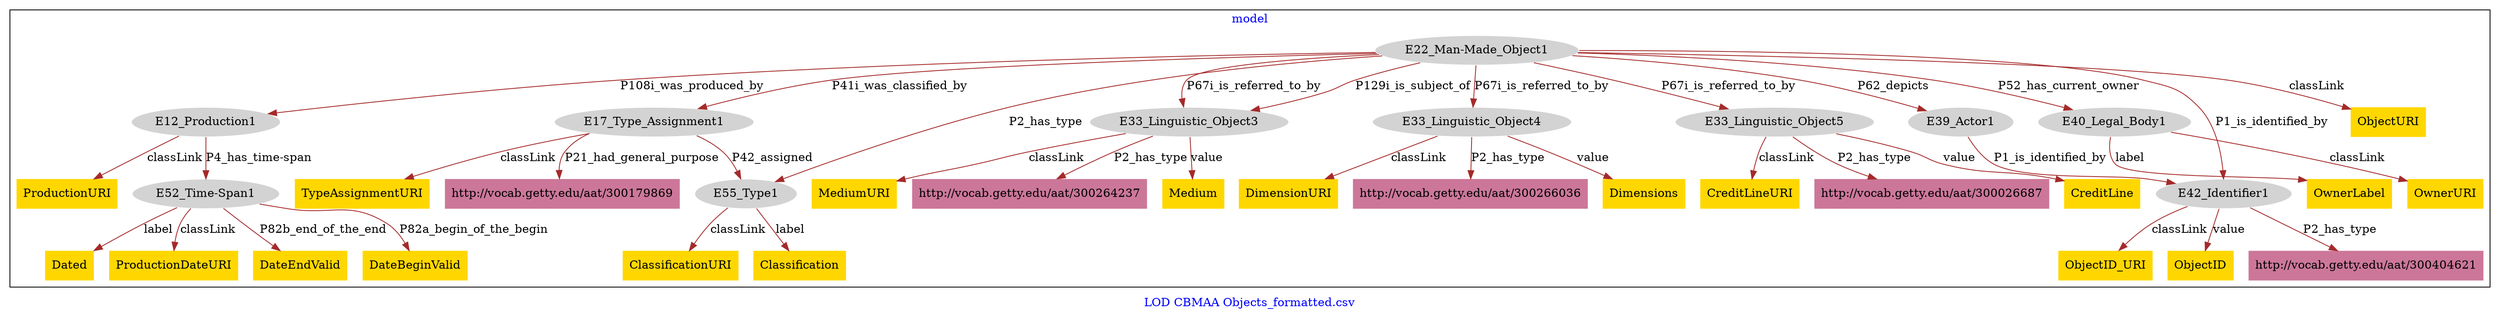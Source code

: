 digraph n0 {
fontcolor="blue"
remincross="true"
label="LOD CBMAA Objects_formatted.csv"
subgraph cluster {
label="model"
n2[style="filled",color="white",fillcolor="lightgray",label="E12_Production1"];
n3[style="filled",color="white",fillcolor="lightgray",label="E52_Time-Span1"];
n4[style="filled",color="white",fillcolor="lightgray",label="E17_Type_Assignment1"];
n5[style="filled",color="white",fillcolor="lightgray",label="E55_Type1"];
n6[style="filled",color="white",fillcolor="lightgray",label="E22_Man-Made_Object1"];
n7[style="filled",color="white",fillcolor="lightgray",label="E33_Linguistic_Object3"];
n8[style="filled",color="white",fillcolor="lightgray",label="E33_Linguistic_Object4"];
n9[style="filled",color="white",fillcolor="lightgray",label="E33_Linguistic_Object5"];
n10[style="filled",color="white",fillcolor="lightgray",label="E39_Actor1"];
n11[style="filled",color="white",fillcolor="lightgray",label="E40_Legal_Body1"];
n12[style="filled",color="white",fillcolor="lightgray",label="E42_Identifier1"];
n13[shape="plaintext",style="filled",fillcolor="gold",label="Medium"];
n14[shape="plaintext",style="filled",fillcolor="gold",label="Dimensions"];
n15[shape="plaintext",style="filled",fillcolor="gold",label="CreditLine"];
n16[shape="plaintext",style="filled",fillcolor="gold",label="Classification"];
n17[shape="plaintext",style="filled",fillcolor="gold",label="ClassificationURI"];
n18[shape="plaintext",style="filled",fillcolor="gold",label="TypeAssignmentURI"];
n19[shape="plaintext",style="filled",fillcolor="gold",label="ProductionURI"];
n20[shape="plaintext",style="filled",fillcolor="gold",label="ObjectID_URI"];
n21[shape="plaintext",style="filled",fillcolor="gold",label="OwnerURI"];
n22[shape="plaintext",style="filled",fillcolor="gold",label="DateBeginValid"];
n23[shape="plaintext",style="filled",fillcolor="gold",label="Dated"];
n24[shape="plaintext",style="filled",fillcolor="gold",label="ProductionDateURI"];
n25[shape="plaintext",style="filled",fillcolor="gold",label="CreditLineURI"];
n26[shape="plaintext",style="filled",fillcolor="gold",label="OwnerLabel"];
n27[shape="plaintext",style="filled",fillcolor="gold",label="ObjectURI"];
n28[shape="plaintext",style="filled",fillcolor="gold",label="ObjectID"];
n29[shape="plaintext",style="filled",fillcolor="gold",label="DimensionURI"];
n30[shape="plaintext",style="filled",fillcolor="gold",label="DateEndValid"];
n31[shape="plaintext",style="filled",fillcolor="gold",label="MediumURI"];
n32[shape="plaintext",style="filled",fillcolor="#CC7799",label="http://vocab.getty.edu/aat/300026687"];
n33[shape="plaintext",style="filled",fillcolor="#CC7799",label="http://vocab.getty.edu/aat/300264237"];
n34[shape="plaintext",style="filled",fillcolor="#CC7799",label="http://vocab.getty.edu/aat/300404621"];
n35[shape="plaintext",style="filled",fillcolor="#CC7799",label="http://vocab.getty.edu/aat/300179869"];
n36[shape="plaintext",style="filled",fillcolor="#CC7799",label="http://vocab.getty.edu/aat/300266036"];
}
n2 -> n3[color="brown",fontcolor="black",label="P4_has_time-span"]
n4 -> n5[color="brown",fontcolor="black",label="P42_assigned"]
n6 -> n2[color="brown",fontcolor="black",label="P108i_was_produced_by"]
n6 -> n4[color="brown",fontcolor="black",label="P41i_was_classified_by"]
n6 -> n7[color="brown",fontcolor="black",label="P129i_is_subject_of"]
n6 -> n8[color="brown",fontcolor="black",label="P67i_is_referred_to_by"]
n6 -> n9[color="brown",fontcolor="black",label="P67i_is_referred_to_by"]
n6 -> n10[color="brown",fontcolor="black",label="P62_depicts"]
n6 -> n11[color="brown",fontcolor="black",label="P52_has_current_owner"]
n10 -> n12[color="brown",fontcolor="black",label="P1_is_identified_by"]
n7 -> n13[color="brown",fontcolor="black",label="value"]
n8 -> n14[color="brown",fontcolor="black",label="value"]
n9 -> n15[color="brown",fontcolor="black",label="value"]
n5 -> n16[color="brown",fontcolor="black",label="label"]
n5 -> n17[color="brown",fontcolor="black",label="classLink"]
n4 -> n18[color="brown",fontcolor="black",label="classLink"]
n2 -> n19[color="brown",fontcolor="black",label="classLink"]
n12 -> n20[color="brown",fontcolor="black",label="classLink"]
n11 -> n21[color="brown",fontcolor="black",label="classLink"]
n3 -> n22[color="brown",fontcolor="black",label="P82a_begin_of_the_begin"]
n3 -> n23[color="brown",fontcolor="black",label="label"]
n3 -> n24[color="brown",fontcolor="black",label="classLink"]
n9 -> n25[color="brown",fontcolor="black",label="classLink"]
n11 -> n26[color="brown",fontcolor="black",label="label"]
n6 -> n27[color="brown",fontcolor="black",label="classLink"]
n12 -> n28[color="brown",fontcolor="black",label="value"]
n8 -> n29[color="brown",fontcolor="black",label="classLink"]
n3 -> n30[color="brown",fontcolor="black",label="P82b_end_of_the_end"]
n7 -> n31[color="brown",fontcolor="black",label="classLink"]
n9 -> n32[color="brown",fontcolor="black",label="P2_has_type"]
n6 -> n5[color="brown",fontcolor="black",label="P2_has_type"]
n7 -> n33[color="brown",fontcolor="black",label="P2_has_type"]
n12 -> n34[color="brown",fontcolor="black",label="P2_has_type"]
n6 -> n12[color="brown",fontcolor="black",label="P1_is_identified_by"]
n6 -> n7[color="brown",fontcolor="black",label="P67i_is_referred_to_by"]
n4 -> n35[color="brown",fontcolor="black",label="P21_had_general_purpose"]
n8 -> n36[color="brown",fontcolor="black",label="P2_has_type"]
}
